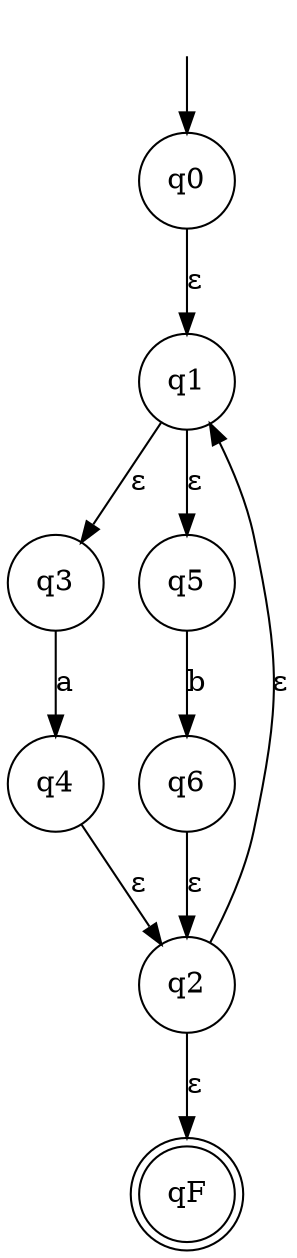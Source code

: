 digraph{ { node[style = invis, shape = none, label = " ", width = 0, height = 0] SSS } node [shape = doublecircle]; qF ;  node [shape = circle]; SSS-> q0 q0 -> q1 [ label = "ɛ" ]; q1 -> q3 [ label = "ɛ" ]; q1 -> q5 [ label = "ɛ" ]; q2 -> q1 [ label = "ɛ" ]; q2 -> qF [ label = "ɛ" ]; q3 -> q4 [ label = "a" ]; q4 -> q2 [ label = "ɛ" ]; q5 -> q6 [ label = "b" ]; q6 -> q2 [ label = "ɛ" ]; }